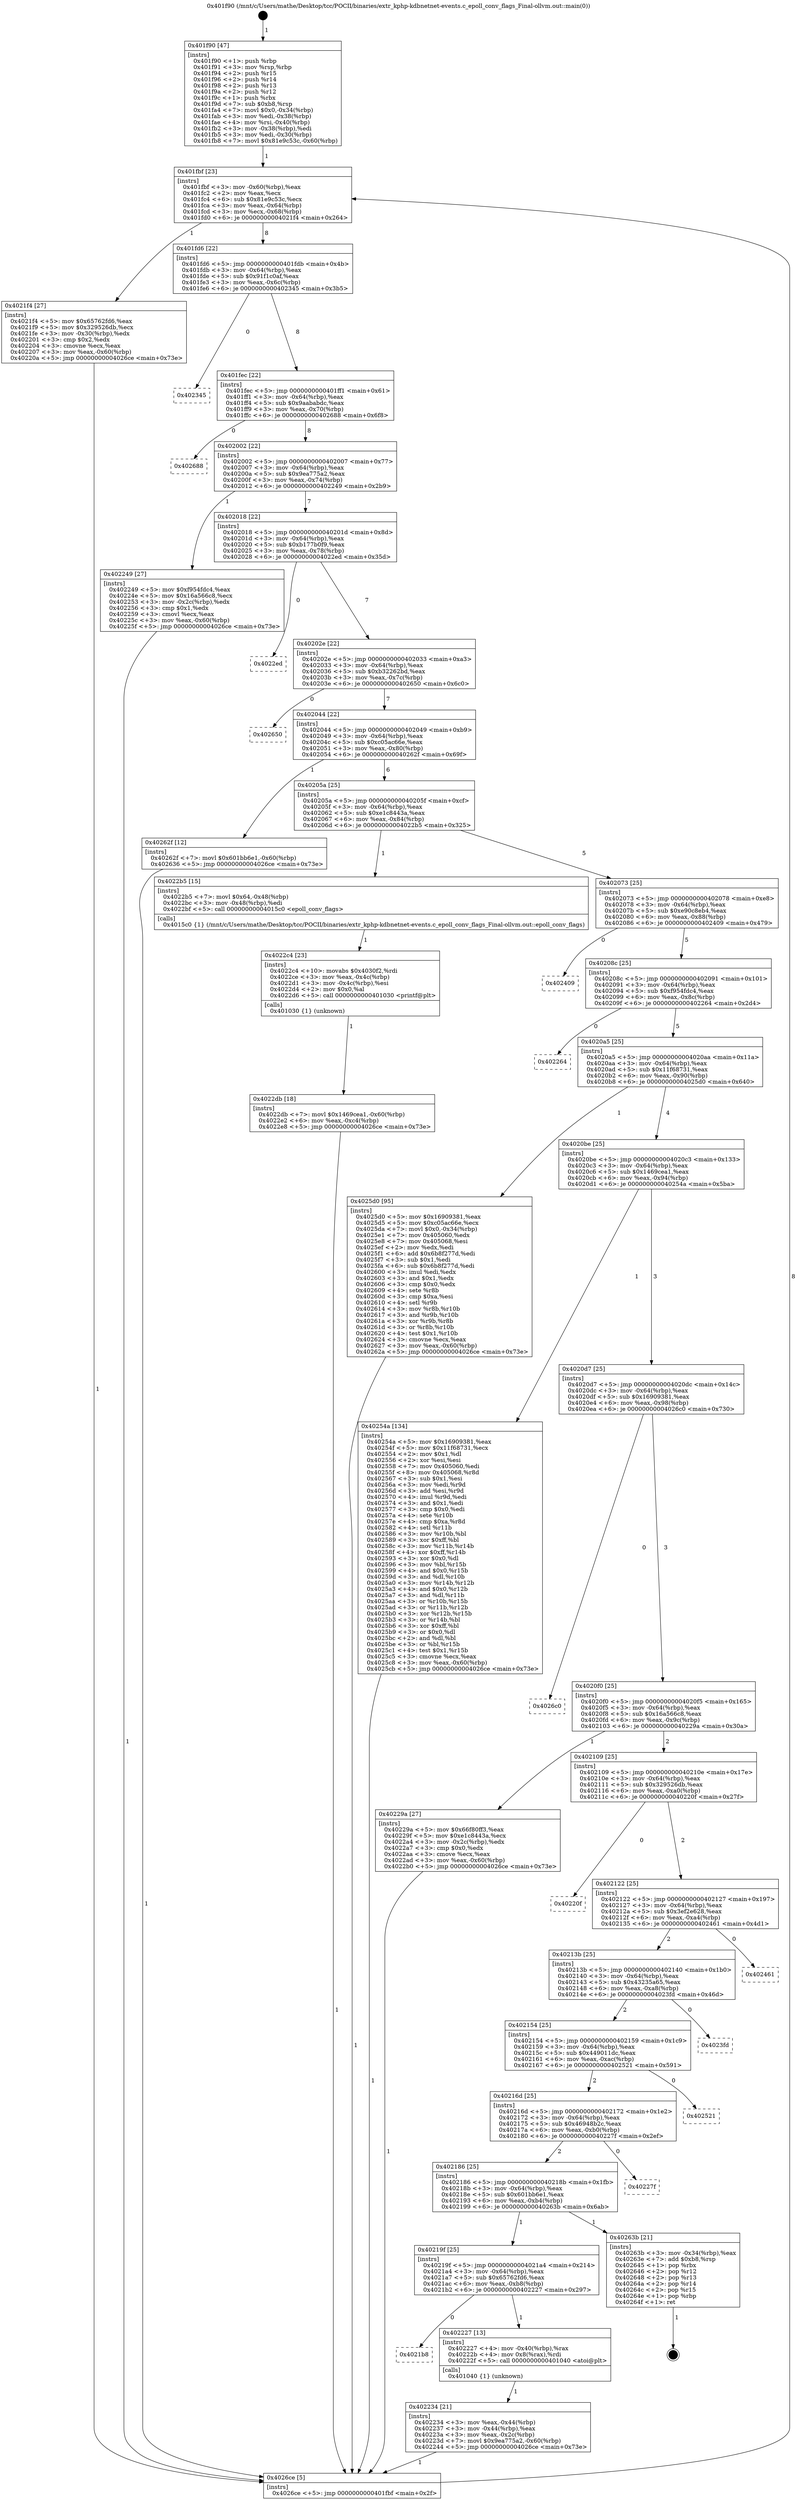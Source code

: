 digraph "0x401f90" {
  label = "0x401f90 (/mnt/c/Users/mathe/Desktop/tcc/POCII/binaries/extr_kphp-kdbnetnet-events.c_epoll_conv_flags_Final-ollvm.out::main(0))"
  labelloc = "t"
  node[shape=record]

  Entry [label="",width=0.3,height=0.3,shape=circle,fillcolor=black,style=filled]
  "0x401fbf" [label="{
     0x401fbf [23]\l
     | [instrs]\l
     &nbsp;&nbsp;0x401fbf \<+3\>: mov -0x60(%rbp),%eax\l
     &nbsp;&nbsp;0x401fc2 \<+2\>: mov %eax,%ecx\l
     &nbsp;&nbsp;0x401fc4 \<+6\>: sub $0x81e9c53c,%ecx\l
     &nbsp;&nbsp;0x401fca \<+3\>: mov %eax,-0x64(%rbp)\l
     &nbsp;&nbsp;0x401fcd \<+3\>: mov %ecx,-0x68(%rbp)\l
     &nbsp;&nbsp;0x401fd0 \<+6\>: je 00000000004021f4 \<main+0x264\>\l
  }"]
  "0x4021f4" [label="{
     0x4021f4 [27]\l
     | [instrs]\l
     &nbsp;&nbsp;0x4021f4 \<+5\>: mov $0x65762fd6,%eax\l
     &nbsp;&nbsp;0x4021f9 \<+5\>: mov $0x329526db,%ecx\l
     &nbsp;&nbsp;0x4021fe \<+3\>: mov -0x30(%rbp),%edx\l
     &nbsp;&nbsp;0x402201 \<+3\>: cmp $0x2,%edx\l
     &nbsp;&nbsp;0x402204 \<+3\>: cmovne %ecx,%eax\l
     &nbsp;&nbsp;0x402207 \<+3\>: mov %eax,-0x60(%rbp)\l
     &nbsp;&nbsp;0x40220a \<+5\>: jmp 00000000004026ce \<main+0x73e\>\l
  }"]
  "0x401fd6" [label="{
     0x401fd6 [22]\l
     | [instrs]\l
     &nbsp;&nbsp;0x401fd6 \<+5\>: jmp 0000000000401fdb \<main+0x4b\>\l
     &nbsp;&nbsp;0x401fdb \<+3\>: mov -0x64(%rbp),%eax\l
     &nbsp;&nbsp;0x401fde \<+5\>: sub $0x91f1c0af,%eax\l
     &nbsp;&nbsp;0x401fe3 \<+3\>: mov %eax,-0x6c(%rbp)\l
     &nbsp;&nbsp;0x401fe6 \<+6\>: je 0000000000402345 \<main+0x3b5\>\l
  }"]
  "0x4026ce" [label="{
     0x4026ce [5]\l
     | [instrs]\l
     &nbsp;&nbsp;0x4026ce \<+5\>: jmp 0000000000401fbf \<main+0x2f\>\l
  }"]
  "0x401f90" [label="{
     0x401f90 [47]\l
     | [instrs]\l
     &nbsp;&nbsp;0x401f90 \<+1\>: push %rbp\l
     &nbsp;&nbsp;0x401f91 \<+3\>: mov %rsp,%rbp\l
     &nbsp;&nbsp;0x401f94 \<+2\>: push %r15\l
     &nbsp;&nbsp;0x401f96 \<+2\>: push %r14\l
     &nbsp;&nbsp;0x401f98 \<+2\>: push %r13\l
     &nbsp;&nbsp;0x401f9a \<+2\>: push %r12\l
     &nbsp;&nbsp;0x401f9c \<+1\>: push %rbx\l
     &nbsp;&nbsp;0x401f9d \<+7\>: sub $0xb8,%rsp\l
     &nbsp;&nbsp;0x401fa4 \<+7\>: movl $0x0,-0x34(%rbp)\l
     &nbsp;&nbsp;0x401fab \<+3\>: mov %edi,-0x38(%rbp)\l
     &nbsp;&nbsp;0x401fae \<+4\>: mov %rsi,-0x40(%rbp)\l
     &nbsp;&nbsp;0x401fb2 \<+3\>: mov -0x38(%rbp),%edi\l
     &nbsp;&nbsp;0x401fb5 \<+3\>: mov %edi,-0x30(%rbp)\l
     &nbsp;&nbsp;0x401fb8 \<+7\>: movl $0x81e9c53c,-0x60(%rbp)\l
  }"]
  Exit [label="",width=0.3,height=0.3,shape=circle,fillcolor=black,style=filled,peripheries=2]
  "0x402345" [label="{
     0x402345\l
  }", style=dashed]
  "0x401fec" [label="{
     0x401fec [22]\l
     | [instrs]\l
     &nbsp;&nbsp;0x401fec \<+5\>: jmp 0000000000401ff1 \<main+0x61\>\l
     &nbsp;&nbsp;0x401ff1 \<+3\>: mov -0x64(%rbp),%eax\l
     &nbsp;&nbsp;0x401ff4 \<+5\>: sub $0x9aababdc,%eax\l
     &nbsp;&nbsp;0x401ff9 \<+3\>: mov %eax,-0x70(%rbp)\l
     &nbsp;&nbsp;0x401ffc \<+6\>: je 0000000000402688 \<main+0x6f8\>\l
  }"]
  "0x4022db" [label="{
     0x4022db [18]\l
     | [instrs]\l
     &nbsp;&nbsp;0x4022db \<+7\>: movl $0x1469cea1,-0x60(%rbp)\l
     &nbsp;&nbsp;0x4022e2 \<+6\>: mov %eax,-0xc4(%rbp)\l
     &nbsp;&nbsp;0x4022e8 \<+5\>: jmp 00000000004026ce \<main+0x73e\>\l
  }"]
  "0x402688" [label="{
     0x402688\l
  }", style=dashed]
  "0x402002" [label="{
     0x402002 [22]\l
     | [instrs]\l
     &nbsp;&nbsp;0x402002 \<+5\>: jmp 0000000000402007 \<main+0x77\>\l
     &nbsp;&nbsp;0x402007 \<+3\>: mov -0x64(%rbp),%eax\l
     &nbsp;&nbsp;0x40200a \<+5\>: sub $0x9ea775a2,%eax\l
     &nbsp;&nbsp;0x40200f \<+3\>: mov %eax,-0x74(%rbp)\l
     &nbsp;&nbsp;0x402012 \<+6\>: je 0000000000402249 \<main+0x2b9\>\l
  }"]
  "0x4022c4" [label="{
     0x4022c4 [23]\l
     | [instrs]\l
     &nbsp;&nbsp;0x4022c4 \<+10\>: movabs $0x4030f2,%rdi\l
     &nbsp;&nbsp;0x4022ce \<+3\>: mov %eax,-0x4c(%rbp)\l
     &nbsp;&nbsp;0x4022d1 \<+3\>: mov -0x4c(%rbp),%esi\l
     &nbsp;&nbsp;0x4022d4 \<+2\>: mov $0x0,%al\l
     &nbsp;&nbsp;0x4022d6 \<+5\>: call 0000000000401030 \<printf@plt\>\l
     | [calls]\l
     &nbsp;&nbsp;0x401030 \{1\} (unknown)\l
  }"]
  "0x402249" [label="{
     0x402249 [27]\l
     | [instrs]\l
     &nbsp;&nbsp;0x402249 \<+5\>: mov $0xf954fdc4,%eax\l
     &nbsp;&nbsp;0x40224e \<+5\>: mov $0x16a566c8,%ecx\l
     &nbsp;&nbsp;0x402253 \<+3\>: mov -0x2c(%rbp),%edx\l
     &nbsp;&nbsp;0x402256 \<+3\>: cmp $0x1,%edx\l
     &nbsp;&nbsp;0x402259 \<+3\>: cmovl %ecx,%eax\l
     &nbsp;&nbsp;0x40225c \<+3\>: mov %eax,-0x60(%rbp)\l
     &nbsp;&nbsp;0x40225f \<+5\>: jmp 00000000004026ce \<main+0x73e\>\l
  }"]
  "0x402018" [label="{
     0x402018 [22]\l
     | [instrs]\l
     &nbsp;&nbsp;0x402018 \<+5\>: jmp 000000000040201d \<main+0x8d\>\l
     &nbsp;&nbsp;0x40201d \<+3\>: mov -0x64(%rbp),%eax\l
     &nbsp;&nbsp;0x402020 \<+5\>: sub $0xb177b0f9,%eax\l
     &nbsp;&nbsp;0x402025 \<+3\>: mov %eax,-0x78(%rbp)\l
     &nbsp;&nbsp;0x402028 \<+6\>: je 00000000004022ed \<main+0x35d\>\l
  }"]
  "0x402234" [label="{
     0x402234 [21]\l
     | [instrs]\l
     &nbsp;&nbsp;0x402234 \<+3\>: mov %eax,-0x44(%rbp)\l
     &nbsp;&nbsp;0x402237 \<+3\>: mov -0x44(%rbp),%eax\l
     &nbsp;&nbsp;0x40223a \<+3\>: mov %eax,-0x2c(%rbp)\l
     &nbsp;&nbsp;0x40223d \<+7\>: movl $0x9ea775a2,-0x60(%rbp)\l
     &nbsp;&nbsp;0x402244 \<+5\>: jmp 00000000004026ce \<main+0x73e\>\l
  }"]
  "0x4022ed" [label="{
     0x4022ed\l
  }", style=dashed]
  "0x40202e" [label="{
     0x40202e [22]\l
     | [instrs]\l
     &nbsp;&nbsp;0x40202e \<+5\>: jmp 0000000000402033 \<main+0xa3\>\l
     &nbsp;&nbsp;0x402033 \<+3\>: mov -0x64(%rbp),%eax\l
     &nbsp;&nbsp;0x402036 \<+5\>: sub $0xb32262bd,%eax\l
     &nbsp;&nbsp;0x40203b \<+3\>: mov %eax,-0x7c(%rbp)\l
     &nbsp;&nbsp;0x40203e \<+6\>: je 0000000000402650 \<main+0x6c0\>\l
  }"]
  "0x4021b8" [label="{
     0x4021b8\l
  }", style=dashed]
  "0x402650" [label="{
     0x402650\l
  }", style=dashed]
  "0x402044" [label="{
     0x402044 [22]\l
     | [instrs]\l
     &nbsp;&nbsp;0x402044 \<+5\>: jmp 0000000000402049 \<main+0xb9\>\l
     &nbsp;&nbsp;0x402049 \<+3\>: mov -0x64(%rbp),%eax\l
     &nbsp;&nbsp;0x40204c \<+5\>: sub $0xc05ac66e,%eax\l
     &nbsp;&nbsp;0x402051 \<+3\>: mov %eax,-0x80(%rbp)\l
     &nbsp;&nbsp;0x402054 \<+6\>: je 000000000040262f \<main+0x69f\>\l
  }"]
  "0x402227" [label="{
     0x402227 [13]\l
     | [instrs]\l
     &nbsp;&nbsp;0x402227 \<+4\>: mov -0x40(%rbp),%rax\l
     &nbsp;&nbsp;0x40222b \<+4\>: mov 0x8(%rax),%rdi\l
     &nbsp;&nbsp;0x40222f \<+5\>: call 0000000000401040 \<atoi@plt\>\l
     | [calls]\l
     &nbsp;&nbsp;0x401040 \{1\} (unknown)\l
  }"]
  "0x40262f" [label="{
     0x40262f [12]\l
     | [instrs]\l
     &nbsp;&nbsp;0x40262f \<+7\>: movl $0x601bb6e1,-0x60(%rbp)\l
     &nbsp;&nbsp;0x402636 \<+5\>: jmp 00000000004026ce \<main+0x73e\>\l
  }"]
  "0x40205a" [label="{
     0x40205a [25]\l
     | [instrs]\l
     &nbsp;&nbsp;0x40205a \<+5\>: jmp 000000000040205f \<main+0xcf\>\l
     &nbsp;&nbsp;0x40205f \<+3\>: mov -0x64(%rbp),%eax\l
     &nbsp;&nbsp;0x402062 \<+5\>: sub $0xe1c8443a,%eax\l
     &nbsp;&nbsp;0x402067 \<+6\>: mov %eax,-0x84(%rbp)\l
     &nbsp;&nbsp;0x40206d \<+6\>: je 00000000004022b5 \<main+0x325\>\l
  }"]
  "0x40219f" [label="{
     0x40219f [25]\l
     | [instrs]\l
     &nbsp;&nbsp;0x40219f \<+5\>: jmp 00000000004021a4 \<main+0x214\>\l
     &nbsp;&nbsp;0x4021a4 \<+3\>: mov -0x64(%rbp),%eax\l
     &nbsp;&nbsp;0x4021a7 \<+5\>: sub $0x65762fd6,%eax\l
     &nbsp;&nbsp;0x4021ac \<+6\>: mov %eax,-0xb8(%rbp)\l
     &nbsp;&nbsp;0x4021b2 \<+6\>: je 0000000000402227 \<main+0x297\>\l
  }"]
  "0x4022b5" [label="{
     0x4022b5 [15]\l
     | [instrs]\l
     &nbsp;&nbsp;0x4022b5 \<+7\>: movl $0x64,-0x48(%rbp)\l
     &nbsp;&nbsp;0x4022bc \<+3\>: mov -0x48(%rbp),%edi\l
     &nbsp;&nbsp;0x4022bf \<+5\>: call 00000000004015c0 \<epoll_conv_flags\>\l
     | [calls]\l
     &nbsp;&nbsp;0x4015c0 \{1\} (/mnt/c/Users/mathe/Desktop/tcc/POCII/binaries/extr_kphp-kdbnetnet-events.c_epoll_conv_flags_Final-ollvm.out::epoll_conv_flags)\l
  }"]
  "0x402073" [label="{
     0x402073 [25]\l
     | [instrs]\l
     &nbsp;&nbsp;0x402073 \<+5\>: jmp 0000000000402078 \<main+0xe8\>\l
     &nbsp;&nbsp;0x402078 \<+3\>: mov -0x64(%rbp),%eax\l
     &nbsp;&nbsp;0x40207b \<+5\>: sub $0xe90c8eb4,%eax\l
     &nbsp;&nbsp;0x402080 \<+6\>: mov %eax,-0x88(%rbp)\l
     &nbsp;&nbsp;0x402086 \<+6\>: je 0000000000402409 \<main+0x479\>\l
  }"]
  "0x40263b" [label="{
     0x40263b [21]\l
     | [instrs]\l
     &nbsp;&nbsp;0x40263b \<+3\>: mov -0x34(%rbp),%eax\l
     &nbsp;&nbsp;0x40263e \<+7\>: add $0xb8,%rsp\l
     &nbsp;&nbsp;0x402645 \<+1\>: pop %rbx\l
     &nbsp;&nbsp;0x402646 \<+2\>: pop %r12\l
     &nbsp;&nbsp;0x402648 \<+2\>: pop %r13\l
     &nbsp;&nbsp;0x40264a \<+2\>: pop %r14\l
     &nbsp;&nbsp;0x40264c \<+2\>: pop %r15\l
     &nbsp;&nbsp;0x40264e \<+1\>: pop %rbp\l
     &nbsp;&nbsp;0x40264f \<+1\>: ret\l
  }"]
  "0x402409" [label="{
     0x402409\l
  }", style=dashed]
  "0x40208c" [label="{
     0x40208c [25]\l
     | [instrs]\l
     &nbsp;&nbsp;0x40208c \<+5\>: jmp 0000000000402091 \<main+0x101\>\l
     &nbsp;&nbsp;0x402091 \<+3\>: mov -0x64(%rbp),%eax\l
     &nbsp;&nbsp;0x402094 \<+5\>: sub $0xf954fdc4,%eax\l
     &nbsp;&nbsp;0x402099 \<+6\>: mov %eax,-0x8c(%rbp)\l
     &nbsp;&nbsp;0x40209f \<+6\>: je 0000000000402264 \<main+0x2d4\>\l
  }"]
  "0x402186" [label="{
     0x402186 [25]\l
     | [instrs]\l
     &nbsp;&nbsp;0x402186 \<+5\>: jmp 000000000040218b \<main+0x1fb\>\l
     &nbsp;&nbsp;0x40218b \<+3\>: mov -0x64(%rbp),%eax\l
     &nbsp;&nbsp;0x40218e \<+5\>: sub $0x601bb6e1,%eax\l
     &nbsp;&nbsp;0x402193 \<+6\>: mov %eax,-0xb4(%rbp)\l
     &nbsp;&nbsp;0x402199 \<+6\>: je 000000000040263b \<main+0x6ab\>\l
  }"]
  "0x402264" [label="{
     0x402264\l
  }", style=dashed]
  "0x4020a5" [label="{
     0x4020a5 [25]\l
     | [instrs]\l
     &nbsp;&nbsp;0x4020a5 \<+5\>: jmp 00000000004020aa \<main+0x11a\>\l
     &nbsp;&nbsp;0x4020aa \<+3\>: mov -0x64(%rbp),%eax\l
     &nbsp;&nbsp;0x4020ad \<+5\>: sub $0x11f68731,%eax\l
     &nbsp;&nbsp;0x4020b2 \<+6\>: mov %eax,-0x90(%rbp)\l
     &nbsp;&nbsp;0x4020b8 \<+6\>: je 00000000004025d0 \<main+0x640\>\l
  }"]
  "0x40227f" [label="{
     0x40227f\l
  }", style=dashed]
  "0x4025d0" [label="{
     0x4025d0 [95]\l
     | [instrs]\l
     &nbsp;&nbsp;0x4025d0 \<+5\>: mov $0x16909381,%eax\l
     &nbsp;&nbsp;0x4025d5 \<+5\>: mov $0xc05ac66e,%ecx\l
     &nbsp;&nbsp;0x4025da \<+7\>: movl $0x0,-0x34(%rbp)\l
     &nbsp;&nbsp;0x4025e1 \<+7\>: mov 0x405060,%edx\l
     &nbsp;&nbsp;0x4025e8 \<+7\>: mov 0x405068,%esi\l
     &nbsp;&nbsp;0x4025ef \<+2\>: mov %edx,%edi\l
     &nbsp;&nbsp;0x4025f1 \<+6\>: add $0x6b8f277d,%edi\l
     &nbsp;&nbsp;0x4025f7 \<+3\>: sub $0x1,%edi\l
     &nbsp;&nbsp;0x4025fa \<+6\>: sub $0x6b8f277d,%edi\l
     &nbsp;&nbsp;0x402600 \<+3\>: imul %edi,%edx\l
     &nbsp;&nbsp;0x402603 \<+3\>: and $0x1,%edx\l
     &nbsp;&nbsp;0x402606 \<+3\>: cmp $0x0,%edx\l
     &nbsp;&nbsp;0x402609 \<+4\>: sete %r8b\l
     &nbsp;&nbsp;0x40260d \<+3\>: cmp $0xa,%esi\l
     &nbsp;&nbsp;0x402610 \<+4\>: setl %r9b\l
     &nbsp;&nbsp;0x402614 \<+3\>: mov %r8b,%r10b\l
     &nbsp;&nbsp;0x402617 \<+3\>: and %r9b,%r10b\l
     &nbsp;&nbsp;0x40261a \<+3\>: xor %r9b,%r8b\l
     &nbsp;&nbsp;0x40261d \<+3\>: or %r8b,%r10b\l
     &nbsp;&nbsp;0x402620 \<+4\>: test $0x1,%r10b\l
     &nbsp;&nbsp;0x402624 \<+3\>: cmovne %ecx,%eax\l
     &nbsp;&nbsp;0x402627 \<+3\>: mov %eax,-0x60(%rbp)\l
     &nbsp;&nbsp;0x40262a \<+5\>: jmp 00000000004026ce \<main+0x73e\>\l
  }"]
  "0x4020be" [label="{
     0x4020be [25]\l
     | [instrs]\l
     &nbsp;&nbsp;0x4020be \<+5\>: jmp 00000000004020c3 \<main+0x133\>\l
     &nbsp;&nbsp;0x4020c3 \<+3\>: mov -0x64(%rbp),%eax\l
     &nbsp;&nbsp;0x4020c6 \<+5\>: sub $0x1469cea1,%eax\l
     &nbsp;&nbsp;0x4020cb \<+6\>: mov %eax,-0x94(%rbp)\l
     &nbsp;&nbsp;0x4020d1 \<+6\>: je 000000000040254a \<main+0x5ba\>\l
  }"]
  "0x40216d" [label="{
     0x40216d [25]\l
     | [instrs]\l
     &nbsp;&nbsp;0x40216d \<+5\>: jmp 0000000000402172 \<main+0x1e2\>\l
     &nbsp;&nbsp;0x402172 \<+3\>: mov -0x64(%rbp),%eax\l
     &nbsp;&nbsp;0x402175 \<+5\>: sub $0x46948b2c,%eax\l
     &nbsp;&nbsp;0x40217a \<+6\>: mov %eax,-0xb0(%rbp)\l
     &nbsp;&nbsp;0x402180 \<+6\>: je 000000000040227f \<main+0x2ef\>\l
  }"]
  "0x40254a" [label="{
     0x40254a [134]\l
     | [instrs]\l
     &nbsp;&nbsp;0x40254a \<+5\>: mov $0x16909381,%eax\l
     &nbsp;&nbsp;0x40254f \<+5\>: mov $0x11f68731,%ecx\l
     &nbsp;&nbsp;0x402554 \<+2\>: mov $0x1,%dl\l
     &nbsp;&nbsp;0x402556 \<+2\>: xor %esi,%esi\l
     &nbsp;&nbsp;0x402558 \<+7\>: mov 0x405060,%edi\l
     &nbsp;&nbsp;0x40255f \<+8\>: mov 0x405068,%r8d\l
     &nbsp;&nbsp;0x402567 \<+3\>: sub $0x1,%esi\l
     &nbsp;&nbsp;0x40256a \<+3\>: mov %edi,%r9d\l
     &nbsp;&nbsp;0x40256d \<+3\>: add %esi,%r9d\l
     &nbsp;&nbsp;0x402570 \<+4\>: imul %r9d,%edi\l
     &nbsp;&nbsp;0x402574 \<+3\>: and $0x1,%edi\l
     &nbsp;&nbsp;0x402577 \<+3\>: cmp $0x0,%edi\l
     &nbsp;&nbsp;0x40257a \<+4\>: sete %r10b\l
     &nbsp;&nbsp;0x40257e \<+4\>: cmp $0xa,%r8d\l
     &nbsp;&nbsp;0x402582 \<+4\>: setl %r11b\l
     &nbsp;&nbsp;0x402586 \<+3\>: mov %r10b,%bl\l
     &nbsp;&nbsp;0x402589 \<+3\>: xor $0xff,%bl\l
     &nbsp;&nbsp;0x40258c \<+3\>: mov %r11b,%r14b\l
     &nbsp;&nbsp;0x40258f \<+4\>: xor $0xff,%r14b\l
     &nbsp;&nbsp;0x402593 \<+3\>: xor $0x0,%dl\l
     &nbsp;&nbsp;0x402596 \<+3\>: mov %bl,%r15b\l
     &nbsp;&nbsp;0x402599 \<+4\>: and $0x0,%r15b\l
     &nbsp;&nbsp;0x40259d \<+3\>: and %dl,%r10b\l
     &nbsp;&nbsp;0x4025a0 \<+3\>: mov %r14b,%r12b\l
     &nbsp;&nbsp;0x4025a3 \<+4\>: and $0x0,%r12b\l
     &nbsp;&nbsp;0x4025a7 \<+3\>: and %dl,%r11b\l
     &nbsp;&nbsp;0x4025aa \<+3\>: or %r10b,%r15b\l
     &nbsp;&nbsp;0x4025ad \<+3\>: or %r11b,%r12b\l
     &nbsp;&nbsp;0x4025b0 \<+3\>: xor %r12b,%r15b\l
     &nbsp;&nbsp;0x4025b3 \<+3\>: or %r14b,%bl\l
     &nbsp;&nbsp;0x4025b6 \<+3\>: xor $0xff,%bl\l
     &nbsp;&nbsp;0x4025b9 \<+3\>: or $0x0,%dl\l
     &nbsp;&nbsp;0x4025bc \<+2\>: and %dl,%bl\l
     &nbsp;&nbsp;0x4025be \<+3\>: or %bl,%r15b\l
     &nbsp;&nbsp;0x4025c1 \<+4\>: test $0x1,%r15b\l
     &nbsp;&nbsp;0x4025c5 \<+3\>: cmovne %ecx,%eax\l
     &nbsp;&nbsp;0x4025c8 \<+3\>: mov %eax,-0x60(%rbp)\l
     &nbsp;&nbsp;0x4025cb \<+5\>: jmp 00000000004026ce \<main+0x73e\>\l
  }"]
  "0x4020d7" [label="{
     0x4020d7 [25]\l
     | [instrs]\l
     &nbsp;&nbsp;0x4020d7 \<+5\>: jmp 00000000004020dc \<main+0x14c\>\l
     &nbsp;&nbsp;0x4020dc \<+3\>: mov -0x64(%rbp),%eax\l
     &nbsp;&nbsp;0x4020df \<+5\>: sub $0x16909381,%eax\l
     &nbsp;&nbsp;0x4020e4 \<+6\>: mov %eax,-0x98(%rbp)\l
     &nbsp;&nbsp;0x4020ea \<+6\>: je 00000000004026c0 \<main+0x730\>\l
  }"]
  "0x402521" [label="{
     0x402521\l
  }", style=dashed]
  "0x4026c0" [label="{
     0x4026c0\l
  }", style=dashed]
  "0x4020f0" [label="{
     0x4020f0 [25]\l
     | [instrs]\l
     &nbsp;&nbsp;0x4020f0 \<+5\>: jmp 00000000004020f5 \<main+0x165\>\l
     &nbsp;&nbsp;0x4020f5 \<+3\>: mov -0x64(%rbp),%eax\l
     &nbsp;&nbsp;0x4020f8 \<+5\>: sub $0x16a566c8,%eax\l
     &nbsp;&nbsp;0x4020fd \<+6\>: mov %eax,-0x9c(%rbp)\l
     &nbsp;&nbsp;0x402103 \<+6\>: je 000000000040229a \<main+0x30a\>\l
  }"]
  "0x402154" [label="{
     0x402154 [25]\l
     | [instrs]\l
     &nbsp;&nbsp;0x402154 \<+5\>: jmp 0000000000402159 \<main+0x1c9\>\l
     &nbsp;&nbsp;0x402159 \<+3\>: mov -0x64(%rbp),%eax\l
     &nbsp;&nbsp;0x40215c \<+5\>: sub $0x449011dc,%eax\l
     &nbsp;&nbsp;0x402161 \<+6\>: mov %eax,-0xac(%rbp)\l
     &nbsp;&nbsp;0x402167 \<+6\>: je 0000000000402521 \<main+0x591\>\l
  }"]
  "0x40229a" [label="{
     0x40229a [27]\l
     | [instrs]\l
     &nbsp;&nbsp;0x40229a \<+5\>: mov $0x66f80ff3,%eax\l
     &nbsp;&nbsp;0x40229f \<+5\>: mov $0xe1c8443a,%ecx\l
     &nbsp;&nbsp;0x4022a4 \<+3\>: mov -0x2c(%rbp),%edx\l
     &nbsp;&nbsp;0x4022a7 \<+3\>: cmp $0x0,%edx\l
     &nbsp;&nbsp;0x4022aa \<+3\>: cmove %ecx,%eax\l
     &nbsp;&nbsp;0x4022ad \<+3\>: mov %eax,-0x60(%rbp)\l
     &nbsp;&nbsp;0x4022b0 \<+5\>: jmp 00000000004026ce \<main+0x73e\>\l
  }"]
  "0x402109" [label="{
     0x402109 [25]\l
     | [instrs]\l
     &nbsp;&nbsp;0x402109 \<+5\>: jmp 000000000040210e \<main+0x17e\>\l
     &nbsp;&nbsp;0x40210e \<+3\>: mov -0x64(%rbp),%eax\l
     &nbsp;&nbsp;0x402111 \<+5\>: sub $0x329526db,%eax\l
     &nbsp;&nbsp;0x402116 \<+6\>: mov %eax,-0xa0(%rbp)\l
     &nbsp;&nbsp;0x40211c \<+6\>: je 000000000040220f \<main+0x27f\>\l
  }"]
  "0x4023fd" [label="{
     0x4023fd\l
  }", style=dashed]
  "0x40220f" [label="{
     0x40220f\l
  }", style=dashed]
  "0x402122" [label="{
     0x402122 [25]\l
     | [instrs]\l
     &nbsp;&nbsp;0x402122 \<+5\>: jmp 0000000000402127 \<main+0x197\>\l
     &nbsp;&nbsp;0x402127 \<+3\>: mov -0x64(%rbp),%eax\l
     &nbsp;&nbsp;0x40212a \<+5\>: sub $0x3ef2e628,%eax\l
     &nbsp;&nbsp;0x40212f \<+6\>: mov %eax,-0xa4(%rbp)\l
     &nbsp;&nbsp;0x402135 \<+6\>: je 0000000000402461 \<main+0x4d1\>\l
  }"]
  "0x40213b" [label="{
     0x40213b [25]\l
     | [instrs]\l
     &nbsp;&nbsp;0x40213b \<+5\>: jmp 0000000000402140 \<main+0x1b0\>\l
     &nbsp;&nbsp;0x402140 \<+3\>: mov -0x64(%rbp),%eax\l
     &nbsp;&nbsp;0x402143 \<+5\>: sub $0x43235a65,%eax\l
     &nbsp;&nbsp;0x402148 \<+6\>: mov %eax,-0xa8(%rbp)\l
     &nbsp;&nbsp;0x40214e \<+6\>: je 00000000004023fd \<main+0x46d\>\l
  }"]
  "0x402461" [label="{
     0x402461\l
  }", style=dashed]
  Entry -> "0x401f90" [label=" 1"]
  "0x401fbf" -> "0x4021f4" [label=" 1"]
  "0x401fbf" -> "0x401fd6" [label=" 8"]
  "0x4021f4" -> "0x4026ce" [label=" 1"]
  "0x401f90" -> "0x401fbf" [label=" 1"]
  "0x4026ce" -> "0x401fbf" [label=" 8"]
  "0x40263b" -> Exit [label=" 1"]
  "0x401fd6" -> "0x402345" [label=" 0"]
  "0x401fd6" -> "0x401fec" [label=" 8"]
  "0x40262f" -> "0x4026ce" [label=" 1"]
  "0x401fec" -> "0x402688" [label=" 0"]
  "0x401fec" -> "0x402002" [label=" 8"]
  "0x4025d0" -> "0x4026ce" [label=" 1"]
  "0x402002" -> "0x402249" [label=" 1"]
  "0x402002" -> "0x402018" [label=" 7"]
  "0x40254a" -> "0x4026ce" [label=" 1"]
  "0x402018" -> "0x4022ed" [label=" 0"]
  "0x402018" -> "0x40202e" [label=" 7"]
  "0x4022db" -> "0x4026ce" [label=" 1"]
  "0x40202e" -> "0x402650" [label=" 0"]
  "0x40202e" -> "0x402044" [label=" 7"]
  "0x4022c4" -> "0x4022db" [label=" 1"]
  "0x402044" -> "0x40262f" [label=" 1"]
  "0x402044" -> "0x40205a" [label=" 6"]
  "0x4022b5" -> "0x4022c4" [label=" 1"]
  "0x40205a" -> "0x4022b5" [label=" 1"]
  "0x40205a" -> "0x402073" [label=" 5"]
  "0x402249" -> "0x4026ce" [label=" 1"]
  "0x402073" -> "0x402409" [label=" 0"]
  "0x402073" -> "0x40208c" [label=" 5"]
  "0x402234" -> "0x4026ce" [label=" 1"]
  "0x40208c" -> "0x402264" [label=" 0"]
  "0x40208c" -> "0x4020a5" [label=" 5"]
  "0x40219f" -> "0x4021b8" [label=" 0"]
  "0x4020a5" -> "0x4025d0" [label=" 1"]
  "0x4020a5" -> "0x4020be" [label=" 4"]
  "0x40219f" -> "0x402227" [label=" 1"]
  "0x4020be" -> "0x40254a" [label=" 1"]
  "0x4020be" -> "0x4020d7" [label=" 3"]
  "0x402186" -> "0x40219f" [label=" 1"]
  "0x4020d7" -> "0x4026c0" [label=" 0"]
  "0x4020d7" -> "0x4020f0" [label=" 3"]
  "0x402186" -> "0x40263b" [label=" 1"]
  "0x4020f0" -> "0x40229a" [label=" 1"]
  "0x4020f0" -> "0x402109" [label=" 2"]
  "0x40216d" -> "0x402186" [label=" 2"]
  "0x402109" -> "0x40220f" [label=" 0"]
  "0x402109" -> "0x402122" [label=" 2"]
  "0x40216d" -> "0x40227f" [label=" 0"]
  "0x402122" -> "0x402461" [label=" 0"]
  "0x402122" -> "0x40213b" [label=" 2"]
  "0x40229a" -> "0x4026ce" [label=" 1"]
  "0x40213b" -> "0x4023fd" [label=" 0"]
  "0x40213b" -> "0x402154" [label=" 2"]
  "0x402227" -> "0x402234" [label=" 1"]
  "0x402154" -> "0x402521" [label=" 0"]
  "0x402154" -> "0x40216d" [label=" 2"]
}
